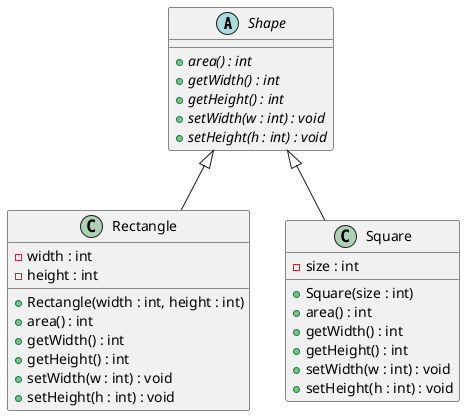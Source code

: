 @startuml

abstract class Shape {
    {abstract} +area() : int
    {abstract} +getWidth() : int
    {abstract} +getHeight() : int
    {abstract} +setWidth(w : int) : void
    {abstract} +setHeight(h : int) : void
}

class Rectangle {
    -width : int
    -height : int
    +Rectangle(width : int, height : int)
    +area() : int
    +getWidth() : int
    +getHeight() : int
    +setWidth(w : int) : void
    +setHeight(h : int) : void
}

class Square {
    -size : int
    +Square(size : int)
    +area() : int
    +getWidth() : int
    +getHeight() : int
    +setWidth(w : int) : void
    +setHeight(h : int) : void
}

Shape <|-- Rectangle
Shape <|-- Square

@enduml
